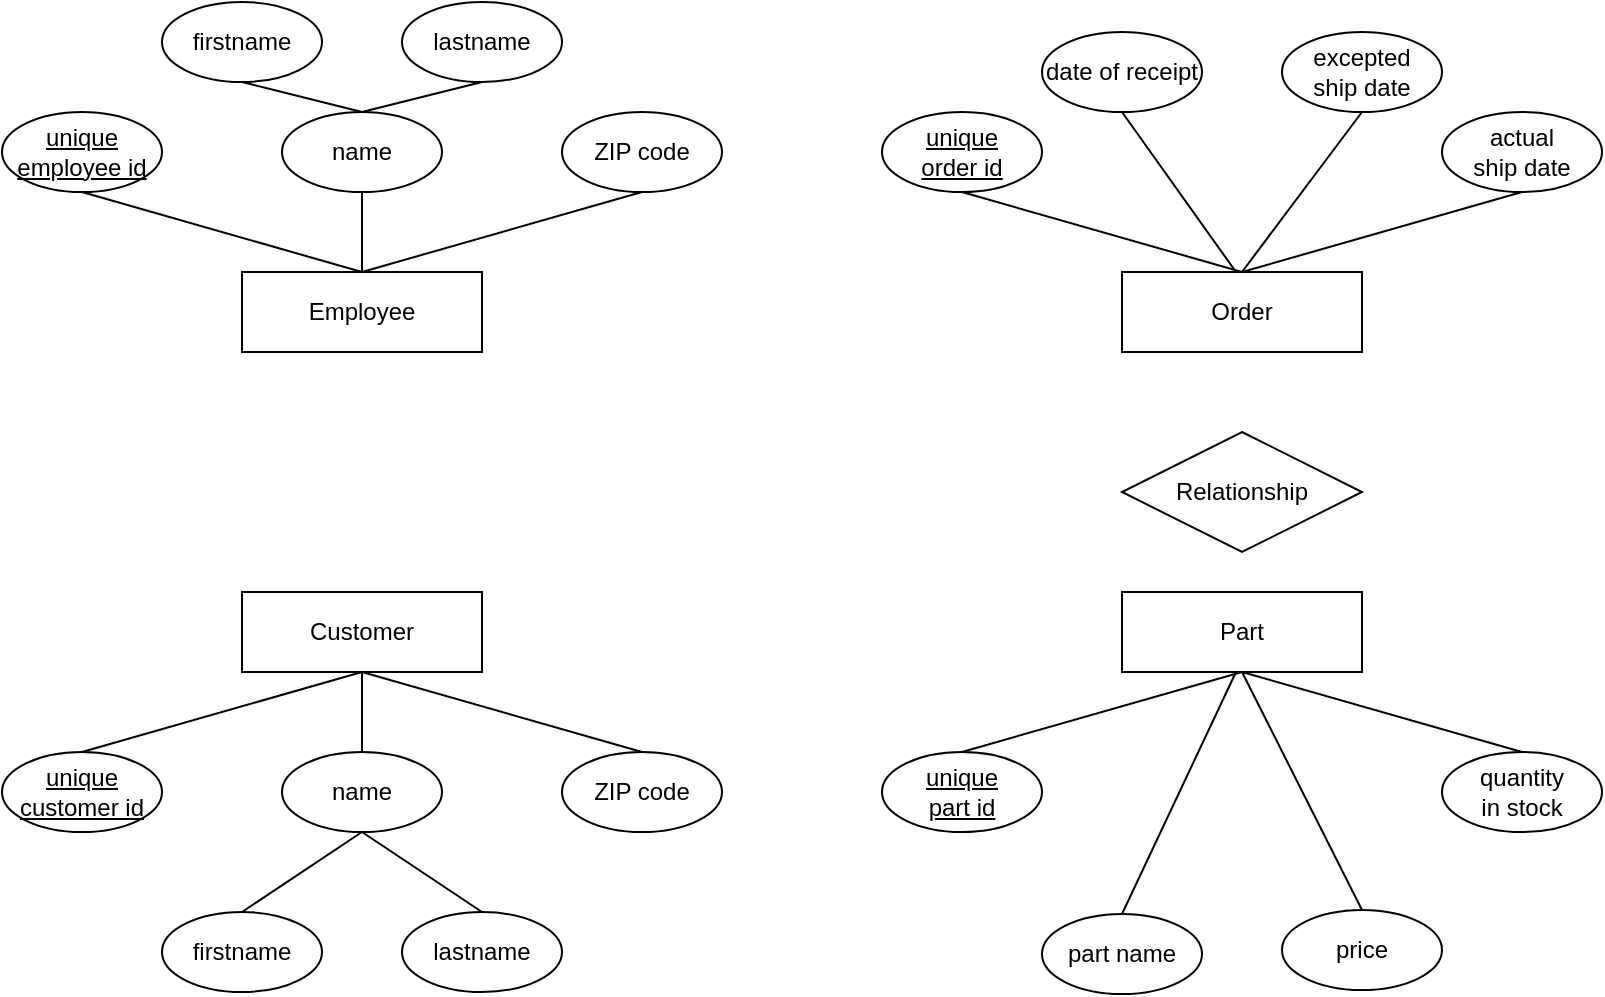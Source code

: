 <mxfile version="20.3.6" type="github">
  <diagram id="R2lEEEUBdFMjLlhIrx00" name="Page-1">
    <mxGraphModel dx="1146" dy="548" grid="1" gridSize="10" guides="1" tooltips="1" connect="1" arrows="1" fold="1" page="1" pageScale="1" pageWidth="850" pageHeight="1100" math="0" shadow="0" extFonts="Permanent Marker^https://fonts.googleapis.com/css?family=Permanent+Marker">
      <root>
        <mxCell id="0" />
        <mxCell id="1" parent="0" />
        <mxCell id="RF46ALNrW0UuLXFVp8Kt-1" value="Employee" style="whiteSpace=wrap;html=1;align=center;" vertex="1" parent="1">
          <mxGeometry x="143" y="240" width="120" height="40" as="geometry" />
        </mxCell>
        <mxCell id="RF46ALNrW0UuLXFVp8Kt-2" value="Order" style="whiteSpace=wrap;html=1;align=center;" vertex="1" parent="1">
          <mxGeometry x="583" y="240" width="120" height="40" as="geometry" />
        </mxCell>
        <mxCell id="RF46ALNrW0UuLXFVp8Kt-3" value="Part" style="whiteSpace=wrap;html=1;align=center;" vertex="1" parent="1">
          <mxGeometry x="583" y="400" width="120" height="40" as="geometry" />
        </mxCell>
        <mxCell id="RF46ALNrW0UuLXFVp8Kt-4" value="Customer" style="whiteSpace=wrap;html=1;align=center;" vertex="1" parent="1">
          <mxGeometry x="143" y="400" width="120" height="40" as="geometry" />
        </mxCell>
        <mxCell id="RF46ALNrW0UuLXFVp8Kt-6" value="&lt;u&gt;unique employee id&lt;/u&gt;" style="ellipse;whiteSpace=wrap;html=1;align=center;" vertex="1" parent="1">
          <mxGeometry x="23" y="160" width="80" height="40" as="geometry" />
        </mxCell>
        <mxCell id="RF46ALNrW0UuLXFVp8Kt-7" value="firstname" style="ellipse;whiteSpace=wrap;html=1;align=center;" vertex="1" parent="1">
          <mxGeometry x="103" y="105" width="80" height="40" as="geometry" />
        </mxCell>
        <mxCell id="RF46ALNrW0UuLXFVp8Kt-8" value="lastname" style="ellipse;whiteSpace=wrap;html=1;align=center;" vertex="1" parent="1">
          <mxGeometry x="223" y="105" width="80" height="40" as="geometry" />
        </mxCell>
        <mxCell id="RF46ALNrW0UuLXFVp8Kt-9" value="ZIP code" style="ellipse;whiteSpace=wrap;html=1;align=center;" vertex="1" parent="1">
          <mxGeometry x="303" y="160" width="80" height="40" as="geometry" />
        </mxCell>
        <mxCell id="RF46ALNrW0UuLXFVp8Kt-10" value="name" style="ellipse;whiteSpace=wrap;html=1;align=center;" vertex="1" parent="1">
          <mxGeometry x="163" y="160" width="80" height="40" as="geometry" />
        </mxCell>
        <mxCell id="RF46ALNrW0UuLXFVp8Kt-21" value="" style="endArrow=none;html=1;rounded=0;entryX=0.5;entryY=0;entryDx=0;entryDy=0;exitX=0.5;exitY=1;exitDx=0;exitDy=0;" edge="1" parent="1" source="RF46ALNrW0UuLXFVp8Kt-6" target="RF46ALNrW0UuLXFVp8Kt-1">
          <mxGeometry width="50" height="50" relative="1" as="geometry">
            <mxPoint x="63" y="75" as="sourcePoint" />
            <mxPoint x="203" y="35" as="targetPoint" />
          </mxGeometry>
        </mxCell>
        <mxCell id="RF46ALNrW0UuLXFVp8Kt-22" value="" style="endArrow=none;html=1;rounded=0;exitX=0.5;exitY=1;exitDx=0;exitDy=0;" edge="1" parent="1" source="RF46ALNrW0UuLXFVp8Kt-10">
          <mxGeometry width="50" height="50" relative="1" as="geometry">
            <mxPoint x="203" y="75" as="sourcePoint" />
            <mxPoint x="203" y="240" as="targetPoint" />
          </mxGeometry>
        </mxCell>
        <mxCell id="RF46ALNrW0UuLXFVp8Kt-23" value="" style="endArrow=none;html=1;rounded=0;entryX=0.5;entryY=0;entryDx=0;entryDy=0;exitX=0.5;exitY=1;exitDx=0;exitDy=0;" edge="1" parent="1" source="RF46ALNrW0UuLXFVp8Kt-9" target="RF46ALNrW0UuLXFVp8Kt-1">
          <mxGeometry width="50" height="50" relative="1" as="geometry">
            <mxPoint x="343" y="75" as="sourcePoint" />
            <mxPoint x="203" y="35" as="targetPoint" />
          </mxGeometry>
        </mxCell>
        <mxCell id="RF46ALNrW0UuLXFVp8Kt-24" value="" style="endArrow=none;html=1;rounded=0;entryX=0.5;entryY=0;entryDx=0;entryDy=0;exitX=0.5;exitY=1;exitDx=0;exitDy=0;" edge="1" parent="1" source="RF46ALNrW0UuLXFVp8Kt-7" target="RF46ALNrW0UuLXFVp8Kt-10">
          <mxGeometry width="50" height="50" relative="1" as="geometry">
            <mxPoint x="143" y="240" as="sourcePoint" />
            <mxPoint x="193" y="190" as="targetPoint" />
          </mxGeometry>
        </mxCell>
        <mxCell id="RF46ALNrW0UuLXFVp8Kt-25" value="" style="endArrow=none;html=1;rounded=0;exitX=0.5;exitY=1;exitDx=0;exitDy=0;entryX=0.5;entryY=0;entryDx=0;entryDy=0;" edge="1" parent="1" source="RF46ALNrW0UuLXFVp8Kt-8" target="RF46ALNrW0UuLXFVp8Kt-10">
          <mxGeometry width="50" height="50" relative="1" as="geometry">
            <mxPoint x="353" y="240" as="sourcePoint" />
            <mxPoint x="203" y="200" as="targetPoint" />
          </mxGeometry>
        </mxCell>
        <mxCell id="RF46ALNrW0UuLXFVp8Kt-26" value="&lt;u&gt;unique&lt;br&gt;order id&lt;br&gt;&lt;/u&gt;" style="ellipse;whiteSpace=wrap;html=1;align=center;" vertex="1" parent="1">
          <mxGeometry x="463" y="160" width="80" height="40" as="geometry" />
        </mxCell>
        <mxCell id="RF46ALNrW0UuLXFVp8Kt-27" value="date of receipt" style="ellipse;whiteSpace=wrap;html=1;align=center;" vertex="1" parent="1">
          <mxGeometry x="543" y="120" width="80" height="40" as="geometry" />
        </mxCell>
        <mxCell id="RF46ALNrW0UuLXFVp8Kt-28" value="excepted&lt;br&gt;ship date" style="ellipse;whiteSpace=wrap;html=1;align=center;" vertex="1" parent="1">
          <mxGeometry x="663" y="120" width="80" height="40" as="geometry" />
        </mxCell>
        <mxCell id="RF46ALNrW0UuLXFVp8Kt-29" value="actual&lt;br&gt;ship date" style="ellipse;whiteSpace=wrap;html=1;align=center;" vertex="1" parent="1">
          <mxGeometry x="743" y="160" width="80" height="40" as="geometry" />
        </mxCell>
        <mxCell id="RF46ALNrW0UuLXFVp8Kt-31" value="" style="endArrow=none;html=1;rounded=0;exitX=0.5;exitY=1;exitDx=0;exitDy=0;" edge="1" parent="1" source="RF46ALNrW0UuLXFVp8Kt-26">
          <mxGeometry width="50" height="50" relative="1" as="geometry">
            <mxPoint x="503" y="96" as="sourcePoint" />
            <mxPoint x="643" y="240" as="targetPoint" />
          </mxGeometry>
        </mxCell>
        <mxCell id="RF46ALNrW0UuLXFVp8Kt-33" value="" style="endArrow=none;html=1;rounded=0;exitX=0.5;exitY=1;exitDx=0;exitDy=0;" edge="1" parent="1" source="RF46ALNrW0UuLXFVp8Kt-29">
          <mxGeometry width="50" height="50" relative="1" as="geometry">
            <mxPoint x="783" y="96" as="sourcePoint" />
            <mxPoint x="643" y="240" as="targetPoint" />
          </mxGeometry>
        </mxCell>
        <mxCell id="RF46ALNrW0UuLXFVp8Kt-36" value="" style="endArrow=none;html=1;rounded=0;exitX=0.5;exitY=1;exitDx=0;exitDy=0;" edge="1" parent="1" source="RF46ALNrW0UuLXFVp8Kt-27">
          <mxGeometry width="50" height="50" relative="1" as="geometry">
            <mxPoint x="590" y="106" as="sourcePoint" />
            <mxPoint x="640" y="240" as="targetPoint" />
          </mxGeometry>
        </mxCell>
        <mxCell id="RF46ALNrW0UuLXFVp8Kt-37" value="" style="endArrow=none;html=1;rounded=0;entryX=0.5;entryY=0;entryDx=0;entryDy=0;exitX=0.5;exitY=1;exitDx=0;exitDy=0;" edge="1" parent="1" source="RF46ALNrW0UuLXFVp8Kt-28" target="RF46ALNrW0UuLXFVp8Kt-2">
          <mxGeometry width="50" height="50" relative="1" as="geometry">
            <mxPoint x="703" y="176" as="sourcePoint" />
            <mxPoint x="643.0" y="56" as="targetPoint" />
          </mxGeometry>
        </mxCell>
        <mxCell id="RF46ALNrW0UuLXFVp8Kt-38" value="&lt;u&gt;unique customer id&lt;/u&gt;" style="ellipse;whiteSpace=wrap;html=1;align=center;" vertex="1" parent="1">
          <mxGeometry x="23" y="480" width="80" height="40" as="geometry" />
        </mxCell>
        <mxCell id="RF46ALNrW0UuLXFVp8Kt-39" value="firstname" style="ellipse;whiteSpace=wrap;html=1;align=center;" vertex="1" parent="1">
          <mxGeometry x="103" y="560" width="80" height="40" as="geometry" />
        </mxCell>
        <mxCell id="RF46ALNrW0UuLXFVp8Kt-40" value="lastname" style="ellipse;whiteSpace=wrap;html=1;align=center;" vertex="1" parent="1">
          <mxGeometry x="223" y="560" width="80" height="40" as="geometry" />
        </mxCell>
        <mxCell id="RF46ALNrW0UuLXFVp8Kt-41" value="ZIP code" style="ellipse;whiteSpace=wrap;html=1;align=center;" vertex="1" parent="1">
          <mxGeometry x="303" y="480" width="80" height="40" as="geometry" />
        </mxCell>
        <mxCell id="RF46ALNrW0UuLXFVp8Kt-42" value="name" style="ellipse;whiteSpace=wrap;html=1;align=center;" vertex="1" parent="1">
          <mxGeometry x="163" y="480" width="80" height="40" as="geometry" />
        </mxCell>
        <mxCell id="RF46ALNrW0UuLXFVp8Kt-43" value="" style="endArrow=none;html=1;rounded=0;entryX=0.5;entryY=1;entryDx=0;entryDy=0;" edge="1" parent="1">
          <mxGeometry width="50" height="50" relative="1" as="geometry">
            <mxPoint x="63" y="480" as="sourcePoint" />
            <mxPoint x="203" y="440" as="targetPoint" />
          </mxGeometry>
        </mxCell>
        <mxCell id="RF46ALNrW0UuLXFVp8Kt-44" value="" style="endArrow=none;html=1;rounded=0;entryX=0.5;entryY=1;entryDx=0;entryDy=0;" edge="1" parent="1">
          <mxGeometry width="50" height="50" relative="1" as="geometry">
            <mxPoint x="203" y="480" as="sourcePoint" />
            <mxPoint x="203" y="440" as="targetPoint" />
          </mxGeometry>
        </mxCell>
        <mxCell id="RF46ALNrW0UuLXFVp8Kt-45" value="" style="endArrow=none;html=1;rounded=0;" edge="1" parent="1">
          <mxGeometry width="50" height="50" relative="1" as="geometry">
            <mxPoint x="343.0" y="480" as="sourcePoint" />
            <mxPoint x="203" y="440" as="targetPoint" />
          </mxGeometry>
        </mxCell>
        <mxCell id="RF46ALNrW0UuLXFVp8Kt-46" value="" style="endArrow=none;html=1;rounded=0;entryX=0.5;entryY=1;entryDx=0;entryDy=0;" edge="1" parent="1" target="RF46ALNrW0UuLXFVp8Kt-42">
          <mxGeometry width="50" height="50" relative="1" as="geometry">
            <mxPoint x="143" y="560" as="sourcePoint" />
            <mxPoint x="193" y="510" as="targetPoint" />
          </mxGeometry>
        </mxCell>
        <mxCell id="RF46ALNrW0UuLXFVp8Kt-47" value="" style="endArrow=none;html=1;rounded=0;exitX=0.5;exitY=0;exitDx=0;exitDy=0;" edge="1" parent="1" source="RF46ALNrW0UuLXFVp8Kt-40">
          <mxGeometry width="50" height="50" relative="1" as="geometry">
            <mxPoint x="353" y="560" as="sourcePoint" />
            <mxPoint x="203" y="520" as="targetPoint" />
          </mxGeometry>
        </mxCell>
        <mxCell id="RF46ALNrW0UuLXFVp8Kt-48" value="&lt;u&gt;unique&lt;br&gt;part id&lt;/u&gt;" style="ellipse;whiteSpace=wrap;html=1;align=center;" vertex="1" parent="1">
          <mxGeometry x="463" y="480" width="80" height="40" as="geometry" />
        </mxCell>
        <mxCell id="RF46ALNrW0UuLXFVp8Kt-49" value="part name" style="ellipse;whiteSpace=wrap;html=1;align=center;" vertex="1" parent="1">
          <mxGeometry x="543" y="561" width="80" height="40" as="geometry" />
        </mxCell>
        <mxCell id="RF46ALNrW0UuLXFVp8Kt-50" value="price" style="ellipse;whiteSpace=wrap;html=1;align=center;" vertex="1" parent="1">
          <mxGeometry x="663" y="559" width="80" height="40" as="geometry" />
        </mxCell>
        <mxCell id="RF46ALNrW0UuLXFVp8Kt-51" value="quantity&lt;br&gt;in stock" style="ellipse;whiteSpace=wrap;html=1;align=center;" vertex="1" parent="1">
          <mxGeometry x="743" y="480" width="80" height="40" as="geometry" />
        </mxCell>
        <mxCell id="RF46ALNrW0UuLXFVp8Kt-52" value="" style="endArrow=none;html=1;rounded=0;entryX=0.5;entryY=1;entryDx=0;entryDy=0;" edge="1" parent="1">
          <mxGeometry width="50" height="50" relative="1" as="geometry">
            <mxPoint x="503.0" y="480" as="sourcePoint" />
            <mxPoint x="643.0" y="440" as="targetPoint" />
          </mxGeometry>
        </mxCell>
        <mxCell id="RF46ALNrW0UuLXFVp8Kt-53" value="" style="endArrow=none;html=1;rounded=0;" edge="1" parent="1">
          <mxGeometry width="50" height="50" relative="1" as="geometry">
            <mxPoint x="783.0" y="480" as="sourcePoint" />
            <mxPoint x="643.0" y="440" as="targetPoint" />
          </mxGeometry>
        </mxCell>
        <mxCell id="RF46ALNrW0UuLXFVp8Kt-54" value="" style="endArrow=none;html=1;rounded=0;exitX=0.5;exitY=0;exitDx=0;exitDy=0;" edge="1" parent="1" source="RF46ALNrW0UuLXFVp8Kt-49">
          <mxGeometry width="50" height="50" relative="1" as="geometry">
            <mxPoint x="590" y="490" as="sourcePoint" />
            <mxPoint x="640" y="440" as="targetPoint" />
          </mxGeometry>
        </mxCell>
        <mxCell id="RF46ALNrW0UuLXFVp8Kt-55" value="" style="endArrow=none;html=1;rounded=0;entryX=0.5;entryY=1;entryDx=0;entryDy=0;exitX=0.5;exitY=0;exitDx=0;exitDy=0;" edge="1" parent="1" source="RF46ALNrW0UuLXFVp8Kt-50">
          <mxGeometry width="50" height="50" relative="1" as="geometry">
            <mxPoint x="703" y="560" as="sourcePoint" />
            <mxPoint x="643.0" y="440" as="targetPoint" />
          </mxGeometry>
        </mxCell>
        <mxCell id="RF46ALNrW0UuLXFVp8Kt-56" value="Relationship" style="shape=rhombus;perimeter=rhombusPerimeter;whiteSpace=wrap;html=1;align=center;" vertex="1" parent="1">
          <mxGeometry x="583" y="320" width="120" height="60" as="geometry" />
        </mxCell>
      </root>
    </mxGraphModel>
  </diagram>
</mxfile>
